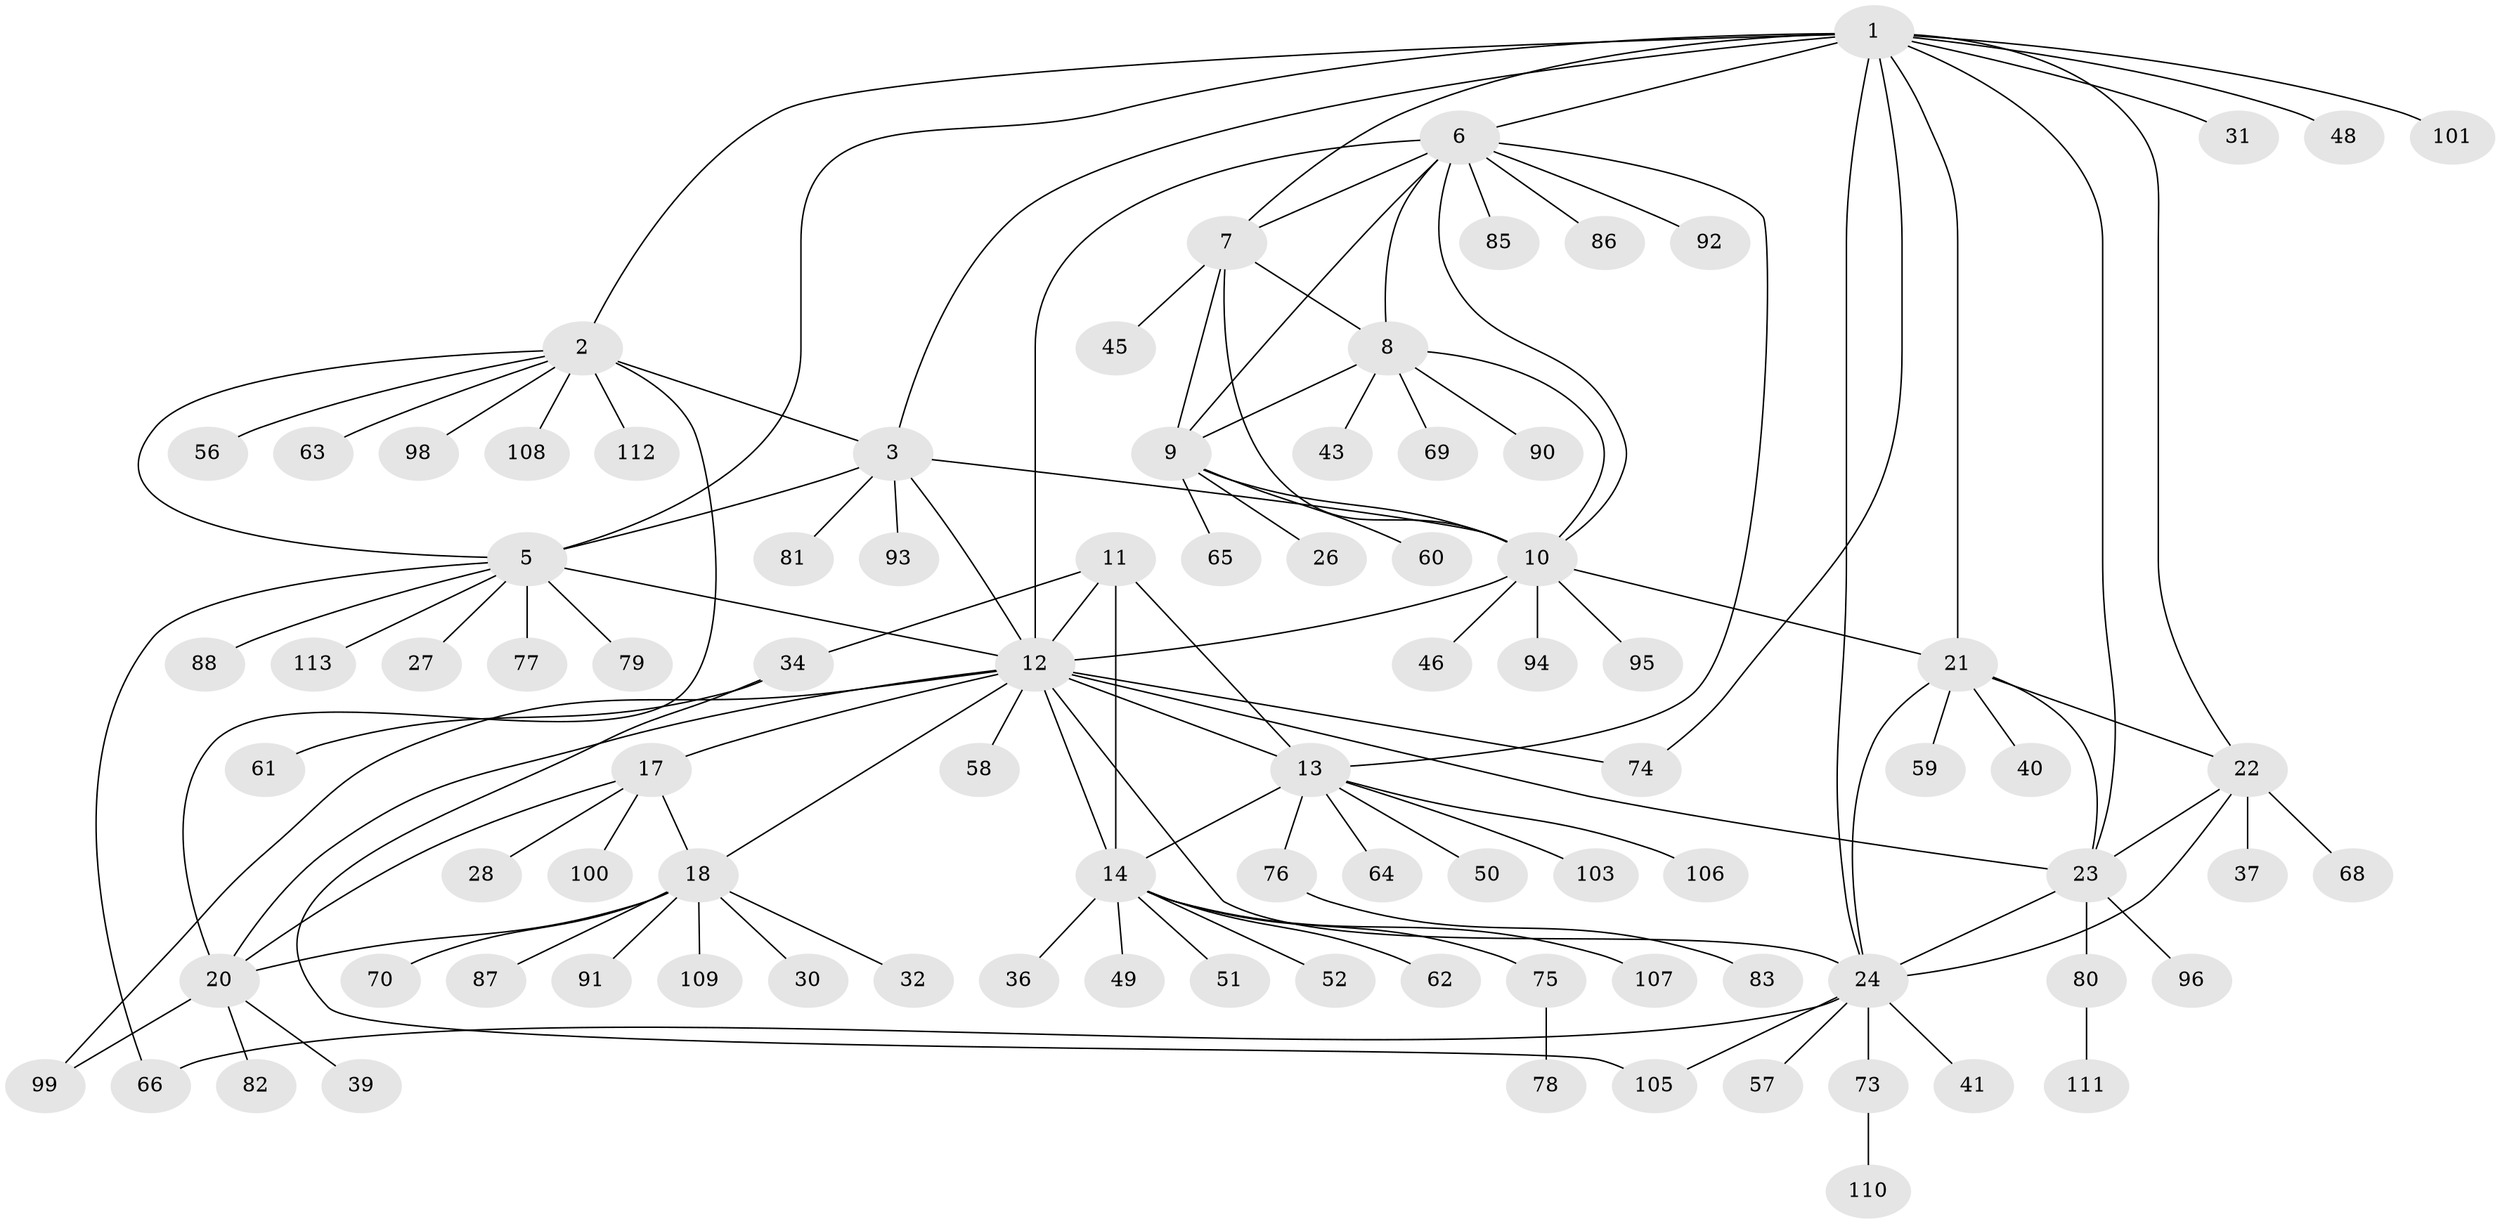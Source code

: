 // original degree distribution, {8: 0.07017543859649122, 6: 0.043859649122807015, 7: 0.05263157894736842, 9: 0.02631578947368421, 5: 0.008771929824561403, 11: 0.017543859649122806, 10: 0.008771929824561403, 1: 0.5964912280701754, 2: 0.14035087719298245, 4: 0.017543859649122806, 3: 0.017543859649122806}
// Generated by graph-tools (version 1.1) at 2025/42/03/06/25 10:42:15]
// undirected, 90 vertices, 124 edges
graph export_dot {
graph [start="1"]
  node [color=gray90,style=filled];
  1 [super="+25"];
  2 [super="+44"];
  3 [super="+4"];
  5 [super="+42"];
  6 [super="+71"];
  7 [super="+33"];
  8 [super="+55"];
  9;
  10 [super="+35"];
  11;
  12 [super="+16"];
  13 [super="+53"];
  14 [super="+15"];
  17 [super="+67"];
  18 [super="+19"];
  20 [super="+47"];
  21 [super="+38"];
  22 [super="+54"];
  23 [super="+29"];
  24 [super="+72"];
  26;
  27;
  28;
  30;
  31;
  32 [super="+114"];
  34 [super="+84"];
  36;
  37;
  39 [super="+102"];
  40;
  41;
  43;
  45;
  46;
  48;
  49;
  50;
  51;
  52;
  56;
  57;
  58;
  59;
  60;
  61;
  62;
  63;
  64;
  65;
  66;
  68;
  69;
  70;
  73;
  74;
  75;
  76;
  77;
  78;
  79;
  80;
  81;
  82;
  83;
  85 [super="+89"];
  86;
  87;
  88;
  90;
  91;
  92;
  93;
  94;
  95 [super="+97"];
  96 [super="+104"];
  98;
  99;
  100;
  101;
  103;
  105;
  106;
  107;
  108;
  109;
  110;
  111;
  112;
  113;
  1 -- 2;
  1 -- 3 [weight=2];
  1 -- 5;
  1 -- 31;
  1 -- 48;
  1 -- 101;
  1 -- 23;
  1 -- 21;
  1 -- 22;
  1 -- 7;
  1 -- 24;
  1 -- 74;
  1 -- 6;
  2 -- 3 [weight=2];
  2 -- 5;
  2 -- 20;
  2 -- 63;
  2 -- 112;
  2 -- 56;
  2 -- 108;
  2 -- 98;
  3 -- 5 [weight=2];
  3 -- 10;
  3 -- 12;
  3 -- 81;
  3 -- 93;
  5 -- 27;
  5 -- 77;
  5 -- 113;
  5 -- 66;
  5 -- 88;
  5 -- 12;
  5 -- 79;
  6 -- 7;
  6 -- 8;
  6 -- 9;
  6 -- 10;
  6 -- 13;
  6 -- 85;
  6 -- 86;
  6 -- 12;
  6 -- 92;
  7 -- 8;
  7 -- 9;
  7 -- 10;
  7 -- 45;
  8 -- 9;
  8 -- 10;
  8 -- 43;
  8 -- 69;
  8 -- 90;
  9 -- 10;
  9 -- 26;
  9 -- 60;
  9 -- 65;
  10 -- 46;
  10 -- 95;
  10 -- 21;
  10 -- 12;
  10 -- 94;
  11 -- 12;
  11 -- 13;
  11 -- 14 [weight=2];
  11 -- 34;
  12 -- 13;
  12 -- 14 [weight=2];
  12 -- 24;
  12 -- 58;
  12 -- 74;
  12 -- 99;
  12 -- 17;
  12 -- 18 [weight=2];
  12 -- 20;
  12 -- 23;
  13 -- 14 [weight=2];
  13 -- 50;
  13 -- 64;
  13 -- 76;
  13 -- 106;
  13 -- 103;
  14 -- 36;
  14 -- 62;
  14 -- 107;
  14 -- 75;
  14 -- 49;
  14 -- 51;
  14 -- 52;
  17 -- 18 [weight=2];
  17 -- 20;
  17 -- 28;
  17 -- 100;
  18 -- 20 [weight=2];
  18 -- 32;
  18 -- 87;
  18 -- 70;
  18 -- 109;
  18 -- 91;
  18 -- 30;
  20 -- 39;
  20 -- 82;
  20 -- 99;
  21 -- 22;
  21 -- 23;
  21 -- 24;
  21 -- 40;
  21 -- 59;
  22 -- 23;
  22 -- 24;
  22 -- 37;
  22 -- 68;
  23 -- 24;
  23 -- 80;
  23 -- 96;
  24 -- 41;
  24 -- 57;
  24 -- 66;
  24 -- 73;
  24 -- 105;
  34 -- 61;
  34 -- 105;
  73 -- 110;
  75 -- 78;
  76 -- 83;
  80 -- 111;
}

